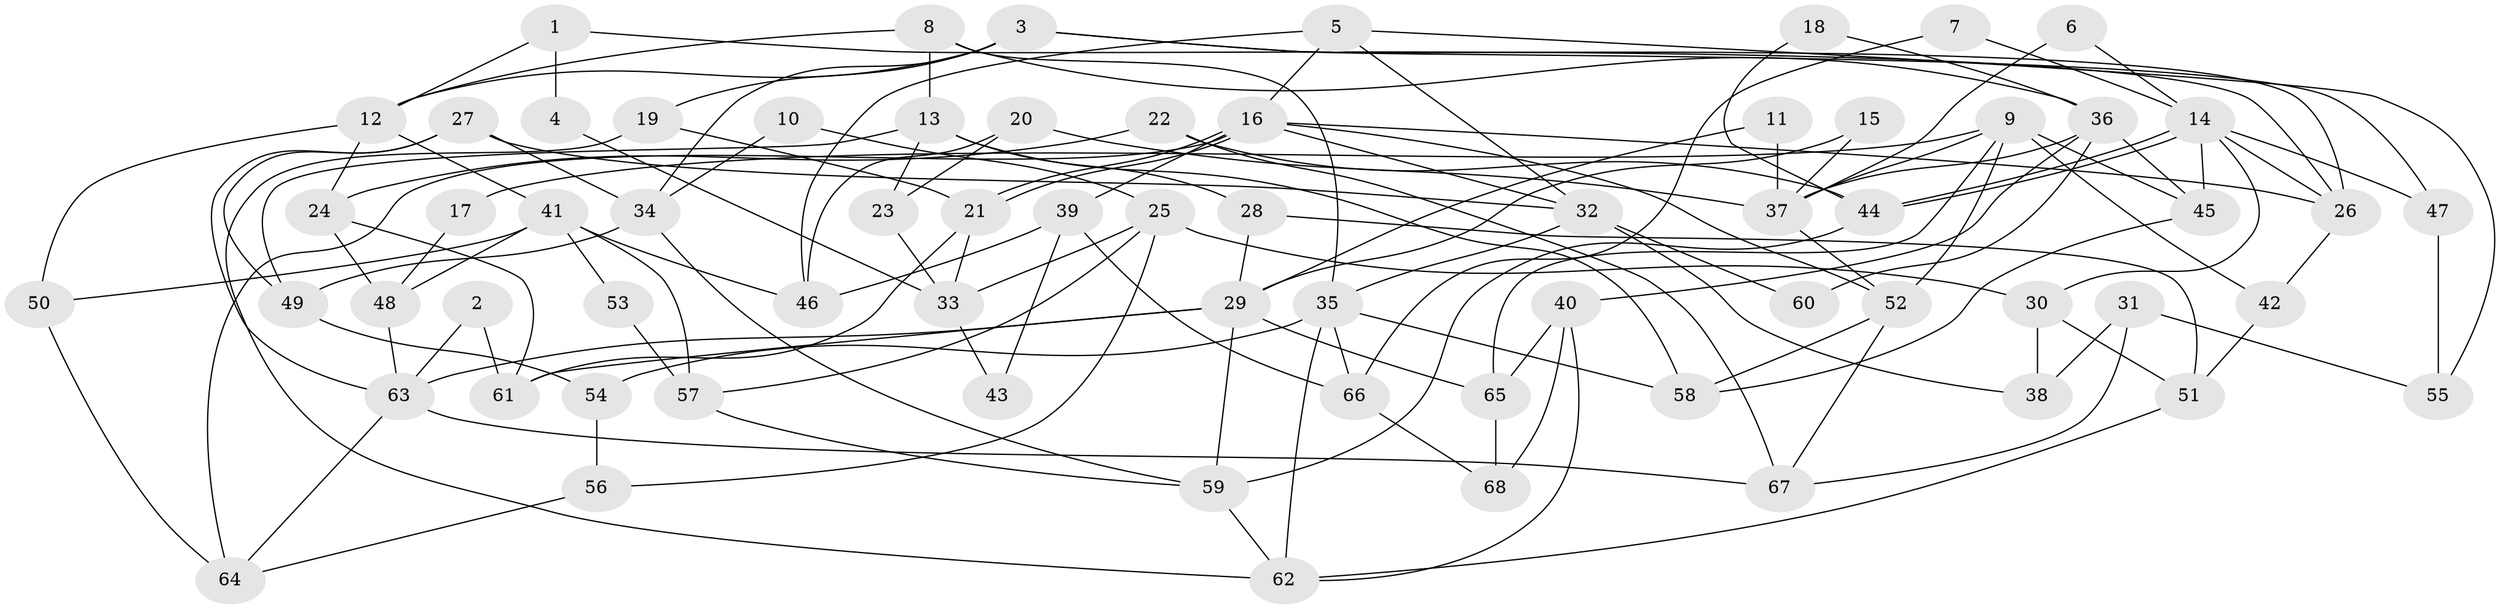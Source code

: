// coarse degree distribution, {9: 0.07407407407407407, 4: 0.14814814814814814, 8: 0.1111111111111111, 6: 0.1111111111111111, 2: 0.18518518518518517, 10: 0.07407407407407407, 13: 0.037037037037037035, 11: 0.037037037037037035, 3: 0.07407407407407407, 5: 0.07407407407407407, 7: 0.07407407407407407}
// Generated by graph-tools (version 1.1) at 2025/18/03/04/25 18:18:34]
// undirected, 68 vertices, 136 edges
graph export_dot {
graph [start="1"]
  node [color=gray90,style=filled];
  1;
  2;
  3;
  4;
  5;
  6;
  7;
  8;
  9;
  10;
  11;
  12;
  13;
  14;
  15;
  16;
  17;
  18;
  19;
  20;
  21;
  22;
  23;
  24;
  25;
  26;
  27;
  28;
  29;
  30;
  31;
  32;
  33;
  34;
  35;
  36;
  37;
  38;
  39;
  40;
  41;
  42;
  43;
  44;
  45;
  46;
  47;
  48;
  49;
  50;
  51;
  52;
  53;
  54;
  55;
  56;
  57;
  58;
  59;
  60;
  61;
  62;
  63;
  64;
  65;
  66;
  67;
  68;
  1 -- 26;
  1 -- 12;
  1 -- 4;
  2 -- 63;
  2 -- 61;
  3 -- 34;
  3 -- 47;
  3 -- 12;
  3 -- 19;
  3 -- 26;
  4 -- 33;
  5 -- 32;
  5 -- 46;
  5 -- 16;
  5 -- 55;
  6 -- 14;
  6 -- 37;
  7 -- 14;
  7 -- 66;
  8 -- 13;
  8 -- 36;
  8 -- 12;
  8 -- 35;
  9 -- 52;
  9 -- 42;
  9 -- 17;
  9 -- 37;
  9 -- 45;
  9 -- 65;
  10 -- 25;
  10 -- 34;
  11 -- 29;
  11 -- 37;
  12 -- 24;
  12 -- 41;
  12 -- 50;
  13 -- 58;
  13 -- 23;
  13 -- 28;
  13 -- 49;
  14 -- 44;
  14 -- 44;
  14 -- 26;
  14 -- 30;
  14 -- 45;
  14 -- 47;
  15 -- 37;
  15 -- 29;
  16 -- 21;
  16 -- 21;
  16 -- 26;
  16 -- 32;
  16 -- 39;
  16 -- 52;
  16 -- 64;
  17 -- 48;
  18 -- 36;
  18 -- 44;
  19 -- 62;
  19 -- 21;
  20 -- 37;
  20 -- 46;
  20 -- 23;
  21 -- 33;
  21 -- 61;
  22 -- 67;
  22 -- 24;
  22 -- 44;
  23 -- 33;
  24 -- 61;
  24 -- 48;
  25 -- 57;
  25 -- 56;
  25 -- 30;
  25 -- 33;
  26 -- 42;
  27 -- 34;
  27 -- 32;
  27 -- 49;
  27 -- 63;
  28 -- 51;
  28 -- 29;
  29 -- 63;
  29 -- 59;
  29 -- 61;
  29 -- 65;
  30 -- 38;
  30 -- 51;
  31 -- 38;
  31 -- 67;
  31 -- 55;
  32 -- 35;
  32 -- 38;
  32 -- 60;
  33 -- 43;
  34 -- 59;
  34 -- 49;
  35 -- 62;
  35 -- 54;
  35 -- 58;
  35 -- 66;
  36 -- 45;
  36 -- 37;
  36 -- 40;
  36 -- 60;
  37 -- 52;
  39 -- 66;
  39 -- 43;
  39 -- 46;
  40 -- 65;
  40 -- 62;
  40 -- 68;
  41 -- 48;
  41 -- 46;
  41 -- 50;
  41 -- 53;
  41 -- 57;
  42 -- 51;
  44 -- 59;
  45 -- 58;
  47 -- 55;
  48 -- 63;
  49 -- 54;
  50 -- 64;
  51 -- 62;
  52 -- 58;
  52 -- 67;
  53 -- 57;
  54 -- 56;
  56 -- 64;
  57 -- 59;
  59 -- 62;
  63 -- 64;
  63 -- 67;
  65 -- 68;
  66 -- 68;
}
